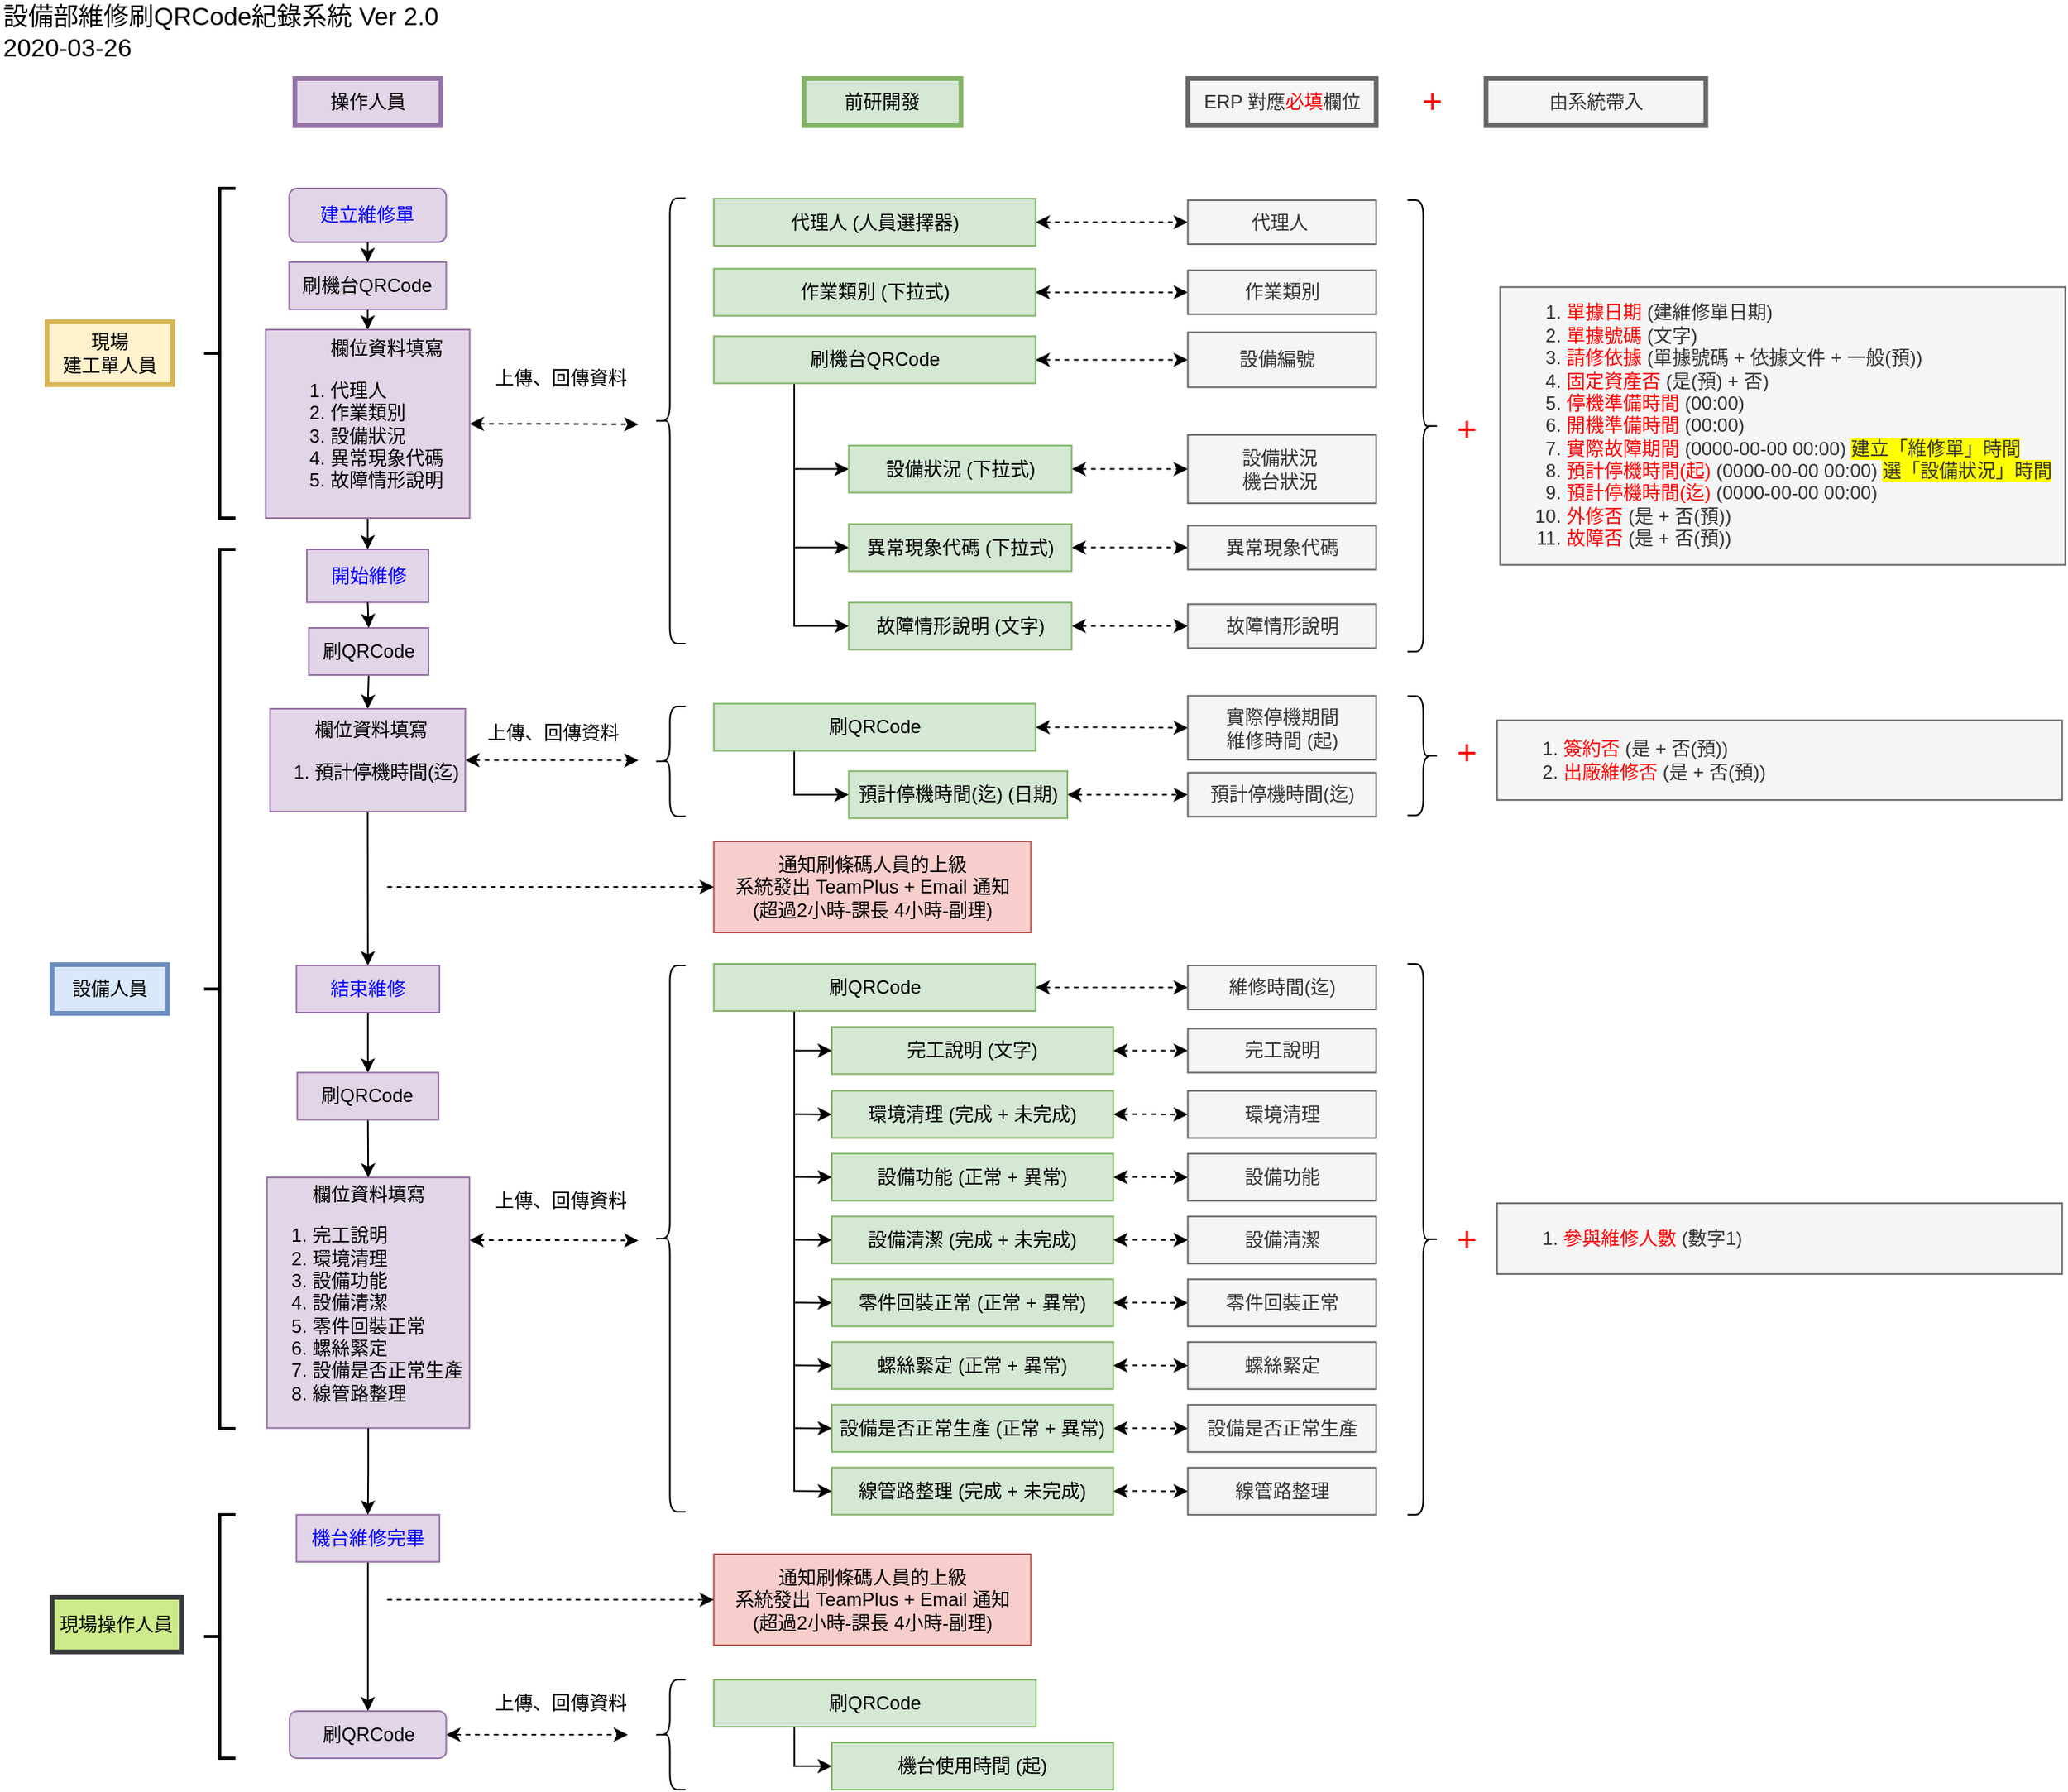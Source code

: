 <mxfile version="12.9.3" type="github">
  <diagram id="S9fF6DKeapb-z3vefFNl" name="Page-1">
    <mxGraphModel dx="1178" dy="588" grid="1" gridSize="10" guides="1" tooltips="1" connect="1" arrows="1" fold="1" page="1" pageScale="1" pageWidth="1169" pageHeight="827" math="0" shadow="0">
      <root>
        <mxCell id="0" />
        <mxCell id="1" parent="0" />
        <mxCell id="oIlpluFnvuG2AOdzgRo8-5" value="前研開發" style="text;html=1;strokeColor=#82b366;fillColor=#d5e8d4;align=center;verticalAlign=middle;whiteSpace=wrap;rounded=0;strokeWidth=3;" parent="1" vertex="1">
          <mxGeometry x="542.24" y="80.0" width="100" height="30" as="geometry" />
        </mxCell>
        <mxCell id="oIlpluFnvuG2AOdzgRo8-21" value="&lt;span lang=&quot;EN-US&quot; style=&quot;font-size: 16px&quot;&gt;設備部維修刷QRC&lt;span class=&quot;926482506-07022020&quot; style=&quot;font-size: 16px&quot;&gt;ode紀錄系統&amp;nbsp;&lt;/span&gt;&lt;/span&gt;Ver 2.0&lt;br style=&quot;font-size: 16px&quot;&gt;2020-03-26" style="text;html=1;align=left;verticalAlign=middle;resizable=0;points=[];autosize=1;fontSize=16;" parent="1" vertex="1">
          <mxGeometry x="30" y="30" width="290" height="40" as="geometry" />
        </mxCell>
        <mxCell id="oIlpluFnvuG2AOdzgRo8-23" value="&lt;span style=&quot;text-align: left ; white-space: nowrap&quot;&gt;通知刷條碼人員的上級&lt;/span&gt;&lt;span style=&quot;text-align: left ; white-space: nowrap&quot;&gt;&lt;br&gt;&lt;/span&gt;&lt;span style=&quot;text-align: left ; white-space: nowrap&quot;&gt;系統發出 TeamPlus + Email 通知&lt;/span&gt;&lt;span style=&quot;text-align: left ; white-space: nowrap&quot;&gt;&lt;br&gt;&lt;/span&gt;&lt;span style=&quot;text-align: left ; white-space: nowrap&quot;&gt;(超過2小時-課長 4小時-副理)&lt;/span&gt;&lt;span style=&quot;text-align: left ; white-space: nowrap&quot;&gt;&lt;br&gt;&lt;/span&gt;" style="rounded=0;whiteSpace=wrap;html=1;fillColor=#f8cecc;strokeColor=#b85450;" parent="1" vertex="1">
          <mxGeometry x="484.75" y="566" width="202" height="58" as="geometry" />
        </mxCell>
        <mxCell id="oIlpluFnvuG2AOdzgRo8-47" value="操作人員" style="rounded=0;whiteSpace=wrap;html=1;align=center;labelBorderColor=none;fillColor=#e1d5e7;strokeColor=#9673a6;strokeWidth=3;" parent="1" vertex="1">
          <mxGeometry x="217.88" y="80.0" width="93" height="30" as="geometry" />
        </mxCell>
        <mxCell id="oIlpluFnvuG2AOdzgRo8-122" value="上傳、回傳資料" style="text;html=1;align=center;verticalAlign=middle;resizable=0;points=[];autosize=1;fontColor=#000000;" parent="1" vertex="1">
          <mxGeometry x="336.75" y="261" width="100" height="20" as="geometry" />
        </mxCell>
        <mxCell id="aB7RVZYVdwej4RVqtIuG-75" value="現場&lt;br&gt;建工單人員" style="text;html=1;strokeColor=#d6b656;fillColor=#fff2cc;align=center;verticalAlign=middle;whiteSpace=wrap;rounded=0;strokeWidth=3;" parent="1" vertex="1">
          <mxGeometry x="60" y="235" width="80" height="40" as="geometry" />
        </mxCell>
        <mxCell id="aB7RVZYVdwej4RVqtIuG-76" value="設備人員" style="text;html=1;strokeColor=#6c8ebf;fillColor=#dae8fc;align=center;verticalAlign=middle;whiteSpace=wrap;rounded=0;strokeWidth=3;" parent="1" vertex="1">
          <mxGeometry x="63.25" y="644.5" width="73.5" height="31" as="geometry" />
        </mxCell>
        <mxCell id="GGq2lKGUmqqDdp-gL5Bd-34" style="edgeStyle=orthogonalEdgeStyle;rounded=0;orthogonalLoop=1;jettySize=auto;html=1;exitX=0.5;exitY=1;exitDx=0;exitDy=0;entryX=0.5;entryY=0;entryDx=0;entryDy=0;" parent="1" source="5d5Zbtvi4pnqHdWaK305-153" target="GGq2lKGUmqqDdp-gL5Bd-32" edge="1">
          <mxGeometry relative="1" as="geometry" />
        </mxCell>
        <mxCell id="aB7RVZYVdwej4RVqtIuG-80" value="&lt;font color=&quot;#0000ff&quot;&gt;建立維修單&lt;/font&gt;" style="rounded=1;whiteSpace=wrap;html=1;strokeColor=#9673a6;strokeWidth=1;align=center;fillColor=#e1d5e7;" parent="1" vertex="1">
          <mxGeometry x="214.25" y="150" width="100" height="34.26" as="geometry" />
        </mxCell>
        <mxCell id="aB7RVZYVdwej4RVqtIuG-115" style="edgeStyle=orthogonalEdgeStyle;rounded=0;orthogonalLoop=1;jettySize=auto;html=1;exitX=0.5;exitY=1;exitDx=0;exitDy=0;entryX=0.5;entryY=0;entryDx=0;entryDy=0;startArrow=none;startFill=0;endArrow=classic;endFill=1;fontSize=21;" parent="1" source="5d5Zbtvi4pnqHdWaK305-142" target="GGq2lKGUmqqDdp-gL5Bd-24" edge="1">
          <mxGeometry relative="1" as="geometry">
            <mxPoint x="264.255" y="518.25" as="targetPoint" />
          </mxGeometry>
        </mxCell>
        <mxCell id="aB7RVZYVdwej4RVqtIuG-81" value="&lt;font color=&quot;#0000ff&quot;&gt;開始維修&lt;/font&gt;" style="rounded=0;whiteSpace=wrap;html=1;strokeColor=#9673a6;strokeWidth=1;align=center;fillColor=#e1d5e7;" parent="1" vertex="1">
          <mxGeometry x="225.51" y="380" width="77.5" height="33.69" as="geometry" />
        </mxCell>
        <mxCell id="aB7RVZYVdwej4RVqtIuG-106" value="上傳、回傳資料" style="text;html=1;align=center;verticalAlign=middle;resizable=0;points=[];autosize=1;fontColor=#000000;" parent="1" vertex="1">
          <mxGeometry x="336.75" y="784.87" width="100" height="20" as="geometry" />
        </mxCell>
        <mxCell id="aB7RVZYVdwej4RVqtIuG-118" style="edgeStyle=orthogonalEdgeStyle;rounded=0;orthogonalLoop=1;jettySize=auto;html=1;exitX=0.5;exitY=1;exitDx=0;exitDy=0;entryX=0.5;entryY=0;entryDx=0;entryDy=0;startArrow=none;startFill=0;endArrow=classic;endFill=1;fontSize=21;" parent="1" source="K_DJ900SqB8yfO9bTB5e-5" target="aB7RVZYVdwej4RVqtIuG-130" edge="1">
          <mxGeometry relative="1" as="geometry">
            <mxPoint x="264.255" y="724.19" as="targetPoint" />
          </mxGeometry>
        </mxCell>
        <mxCell id="5d5Zbtvi4pnqHdWaK305-137" style="edgeStyle=orthogonalEdgeStyle;rounded=0;orthogonalLoop=1;jettySize=auto;html=1;exitX=0.5;exitY=1;exitDx=0;exitDy=0;entryX=0.5;entryY=0;entryDx=0;entryDy=0;startArrow=none;startFill=0;endArrow=classic;endFill=1;fontSize=12;fontColor=#FF0000;" parent="1" source="aB7RVZYVdwej4RVqtIuG-110" target="5d5Zbtvi4pnqHdWaK305-132" edge="1">
          <mxGeometry relative="1" as="geometry" />
        </mxCell>
        <mxCell id="aB7RVZYVdwej4RVqtIuG-110" value="&lt;span style=&quot;color: rgb(0 , 0 , 255)&quot;&gt;結束維修&lt;/span&gt;" style="rounded=0;whiteSpace=wrap;html=1;strokeColor=#9673a6;strokeWidth=1;align=center;fillColor=#e1d5e7;" parent="1" vertex="1">
          <mxGeometry x="218.82" y="645" width="91.12" height="30" as="geometry" />
        </mxCell>
        <mxCell id="aB7RVZYVdwej4RVqtIuG-111" value="現場操作人員" style="text;html=1;strokeColor=#36393d;fillColor=#cdeb8b;align=center;verticalAlign=middle;whiteSpace=wrap;rounded=0;strokeWidth=3;" parent="1" vertex="1">
          <mxGeometry x="63.25" y="1047.49" width="82.25" height="34.76" as="geometry" />
        </mxCell>
        <mxCell id="K_DJ900SqB8yfO9bTB5e-8" style="edgeStyle=orthogonalEdgeStyle;rounded=0;orthogonalLoop=1;jettySize=auto;html=1;exitX=1;exitY=0.5;exitDx=0;exitDy=0;dashed=1;startArrow=classic;startFill=1;" edge="1" parent="1" source="aB7RVZYVdwej4RVqtIuG-130">
          <mxGeometry relative="1" as="geometry">
            <mxPoint x="430" y="1135" as="targetPoint" />
          </mxGeometry>
        </mxCell>
        <mxCell id="aB7RVZYVdwej4RVqtIuG-130" value="刷QRCode" style="rounded=1;whiteSpace=wrap;html=1;align=center;labelBorderColor=none;fillColor=#e1d5e7;strokeColor=#9673a6;" parent="1" vertex="1">
          <mxGeometry x="214.51" y="1120" width="99.75" height="30" as="geometry" />
        </mxCell>
        <mxCell id="5d5Zbtvi4pnqHdWaK305-159" style="edgeStyle=orthogonalEdgeStyle;rounded=0;orthogonalLoop=1;jettySize=auto;html=1;exitX=1;exitY=0.5;exitDx=0;exitDy=0;entryX=0;entryY=0.5;entryDx=0;entryDy=0;dashed=1;startArrow=classic;startFill=1;endArrow=classic;endFill=1;fontSize=12;fontColor=#FF0000;" parent="1" source="aB7RVZYVdwej4RVqtIuG-144" target="5d5Zbtvi4pnqHdWaK305-74" edge="1">
          <mxGeometry relative="1" as="geometry" />
        </mxCell>
        <mxCell id="aB7RVZYVdwej4RVqtIuG-144" value="&lt;div&gt;&lt;span&gt;代理人 (人員選擇器)&lt;/span&gt;&lt;/div&gt;" style="text;html=1;strokeColor=#82b366;fillColor=#d5e8d4;align=center;verticalAlign=middle;whiteSpace=wrap;rounded=0;strokeWidth=1;labelPosition=center;verticalLabelPosition=middle;spacingLeft=0;" parent="1" vertex="1">
          <mxGeometry x="484.75" y="156.56" width="205" height="30" as="geometry" />
        </mxCell>
        <mxCell id="5d5Zbtvi4pnqHdWaK305-160" style="edgeStyle=orthogonalEdgeStyle;rounded=0;orthogonalLoop=1;jettySize=auto;html=1;exitX=1;exitY=0.5;exitDx=0;exitDy=0;entryX=0;entryY=0.5;entryDx=0;entryDy=0;dashed=1;startArrow=classic;startFill=1;endArrow=classic;endFill=1;fontSize=12;fontColor=#FF0000;" parent="1" source="aB7RVZYVdwej4RVqtIuG-145" target="5d5Zbtvi4pnqHdWaK305-75" edge="1">
          <mxGeometry relative="1" as="geometry" />
        </mxCell>
        <mxCell id="aB7RVZYVdwej4RVqtIuG-145" value="&lt;span style=&quot;text-align: left&quot;&gt;作業類別 (下拉式)&lt;/span&gt;" style="text;html=1;strokeColor=#82b366;fillColor=#d5e8d4;align=center;verticalAlign=middle;whiteSpace=wrap;rounded=0;strokeWidth=1;labelPosition=center;verticalLabelPosition=middle;spacingLeft=0;" parent="1" vertex="1">
          <mxGeometry x="484.75" y="201.19" width="205" height="30" as="geometry" />
        </mxCell>
        <mxCell id="GGq2lKGUmqqDdp-gL5Bd-16" style="edgeStyle=orthogonalEdgeStyle;rounded=0;orthogonalLoop=1;jettySize=auto;html=1;exitX=0.25;exitY=1;exitDx=0;exitDy=0;entryX=0;entryY=0.5;entryDx=0;entryDy=0;" parent="1" source="aB7RVZYVdwej4RVqtIuG-149" target="aB7RVZYVdwej4RVqtIuG-150" edge="1">
          <mxGeometry relative="1" as="geometry" />
        </mxCell>
        <mxCell id="GGq2lKGUmqqDdp-gL5Bd-17" style="edgeStyle=orthogonalEdgeStyle;rounded=0;orthogonalLoop=1;jettySize=auto;html=1;exitX=0.25;exitY=1;exitDx=0;exitDy=0;entryX=0;entryY=0.5;entryDx=0;entryDy=0;" parent="1" source="aB7RVZYVdwej4RVqtIuG-149" target="GGq2lKGUmqqDdp-gL5Bd-1" edge="1">
          <mxGeometry relative="1" as="geometry" />
        </mxCell>
        <mxCell id="GGq2lKGUmqqDdp-gL5Bd-18" style="edgeStyle=orthogonalEdgeStyle;rounded=0;orthogonalLoop=1;jettySize=auto;html=1;exitX=0.25;exitY=1;exitDx=0;exitDy=0;entryX=0;entryY=0.5;entryDx=0;entryDy=0;" parent="1" source="aB7RVZYVdwej4RVqtIuG-149" target="GGq2lKGUmqqDdp-gL5Bd-10" edge="1">
          <mxGeometry relative="1" as="geometry" />
        </mxCell>
        <mxCell id="5d5Zbtvi4pnqHdWaK305-161" style="edgeStyle=orthogonalEdgeStyle;rounded=0;orthogonalLoop=1;jettySize=auto;html=1;exitX=1;exitY=0.5;exitDx=0;exitDy=0;entryX=0;entryY=0.5;entryDx=0;entryDy=0;dashed=1;startArrow=classic;startFill=1;endArrow=classic;endFill=1;fontSize=12;fontColor=#FF0000;" parent="1" source="aB7RVZYVdwej4RVqtIuG-149" target="5d5Zbtvi4pnqHdWaK305-76" edge="1">
          <mxGeometry relative="1" as="geometry" />
        </mxCell>
        <mxCell id="aB7RVZYVdwej4RVqtIuG-149" value="&lt;span style=&quot;text-align: left ; white-space: nowrap&quot;&gt;刷機台QRCode&lt;/span&gt;" style="text;html=1;strokeColor=#82b366;fillColor=#d5e8d4;align=center;verticalAlign=middle;whiteSpace=wrap;rounded=0;strokeWidth=1;labelPosition=center;verticalLabelPosition=middle;spacingLeft=0;" parent="1" vertex="1">
          <mxGeometry x="484.75" y="244.19" width="205" height="30" as="geometry" />
        </mxCell>
        <mxCell id="5d5Zbtvi4pnqHdWaK305-97" style="edgeStyle=orthogonalEdgeStyle;rounded=0;orthogonalLoop=1;jettySize=auto;html=1;exitX=1;exitY=0.5;exitDx=0;exitDy=0;entryX=0;entryY=0.5;entryDx=0;entryDy=0;dashed=1;startArrow=classic;startFill=1;endArrow=classic;endFill=1;fontSize=12;fontColor=#FF0000;" parent="1" source="aB7RVZYVdwej4RVqtIuG-150" target="5d5Zbtvi4pnqHdWaK305-78" edge="1">
          <mxGeometry relative="1" as="geometry" />
        </mxCell>
        <mxCell id="aB7RVZYVdwej4RVqtIuG-150" value="&lt;div style=&quot;text-align: left&quot;&gt;&lt;span&gt;設備狀況 (下拉式)&lt;/span&gt;&lt;/div&gt;" style="text;html=1;strokeColor=#82b366;fillColor=#d5e8d4;align=center;verticalAlign=middle;whiteSpace=wrap;rounded=0;strokeWidth=1;labelPosition=center;verticalLabelPosition=middle;spacingLeft=0;" parent="1" vertex="1">
          <mxGeometry x="570.75" y="313.81" width="142" height="30" as="geometry" />
        </mxCell>
        <mxCell id="aB7RVZYVdwej4RVqtIuG-151" value="&lt;ol&gt;&lt;li&gt;&lt;font color=&quot;#ff0000&quot; style=&quot;white-space: nowrap&quot;&gt;單據日期&lt;/font&gt;&lt;span style=&quot;white-space: nowrap&quot;&gt;&amp;nbsp;(建維修單日期)&lt;/span&gt;&lt;br&gt;&lt;/li&gt;&lt;li&gt;&lt;font style=&quot;line-height: 120%&quot;&gt;&lt;font color=&quot;#ff0000&quot; style=&quot;white-space: nowrap&quot;&gt;單據號碼 &lt;/font&gt;&lt;font style=&quot;white-space: nowrap&quot;&gt;(文字)&lt;/font&gt;&lt;/font&gt;&lt;/li&gt;&lt;li&gt;&lt;font style=&quot;line-height: 120%&quot;&gt;&lt;span style=&quot;text-align: center&quot;&gt;&lt;font color=&quot;#ff0000&quot;&gt;請修依據&lt;/font&gt; (單據號碼 + 依據文件 + 一般(&lt;/span&gt;&lt;span style=&quot;text-align: center&quot;&gt;預&lt;/span&gt;&lt;span style=&quot;text-align: center&quot;&gt;))&lt;/span&gt;&lt;span style=&quot;white-space: nowrap&quot;&gt;&amp;nbsp;&lt;/span&gt;&lt;/font&gt;&lt;/li&gt;&lt;li&gt;&lt;font style=&quot;line-height: 120%&quot;&gt;&lt;font color=&quot;#ff0000&quot; style=&quot;white-space: nowrap&quot;&gt;固定資產否&lt;/font&gt;&lt;span style=&quot;white-space: nowrap&quot;&gt;&amp;nbsp;(是(預) + 否)&lt;/span&gt;&lt;/font&gt;&lt;/li&gt;&lt;li&gt;&lt;font style=&quot;line-height: 120%&quot;&gt;&lt;font color=&quot;#ff0000&quot; style=&quot;white-space: nowrap&quot;&gt;停機準備時間&lt;/font&gt;&lt;span style=&quot;white-space: nowrap&quot;&gt;&amp;nbsp;(00:00)&lt;/span&gt;&lt;/font&gt;&lt;/li&gt;&lt;li&gt;&lt;font style=&quot;line-height: 120%&quot;&gt;&lt;font color=&quot;#ff0000&quot; style=&quot;white-space: nowrap&quot;&gt;開機準備時間&lt;/font&gt;&lt;span style=&quot;white-space: nowrap&quot;&gt;&amp;nbsp;(00:00)&lt;/span&gt;&lt;/font&gt;&lt;/li&gt;&lt;li&gt;&lt;font style=&quot;line-height: 120%&quot;&gt;&lt;font color=&quot;#ff0000&quot; style=&quot;white-space: nowrap&quot;&gt;實際故障期間&lt;/font&gt;&lt;span style=&quot;white-space: nowrap&quot;&gt;&amp;nbsp;(0000-00-00 00:00)&amp;nbsp;&lt;/span&gt;&lt;span style=&quot;white-space: nowrap ; background-color: rgb(255 , 255 , 0)&quot;&gt;建立「維修單」時間&lt;/span&gt;&lt;/font&gt;&lt;/li&gt;&lt;li&gt;&lt;font style=&quot;line-height: 120%&quot;&gt;&lt;font color=&quot;#ff0000&quot; style=&quot;white-space: nowrap&quot;&gt;預計停機時間(起)&lt;/font&gt;&lt;span style=&quot;white-space: nowrap&quot;&gt;&amp;nbsp;&lt;/span&gt;&lt;span style=&quot;white-space: nowrap&quot;&gt;(0000-00-00 00:00) &lt;span style=&quot;background-color: rgb(255 , 255 , 0)&quot;&gt;選「設備狀況」時間&lt;/span&gt;&lt;/span&gt;&lt;/font&gt;&lt;/li&gt;&lt;li&gt;&lt;font style=&quot;line-height: 120%&quot;&gt;&lt;font color=&quot;#ff0000&quot; style=&quot;white-space: nowrap&quot;&gt;預計停機時間(迄)&lt;/font&gt;&lt;font color=&quot;#007fff&quot; style=&quot;white-space: nowrap&quot;&gt;&amp;nbsp;&lt;/font&gt;&lt;font style=&quot;white-space: nowrap&quot;&gt;(0000-00-00 00:00)&lt;/font&gt;&lt;/font&gt;&lt;/li&gt;&lt;li&gt;&lt;font style=&quot;line-height: 120%&quot;&gt;&lt;font color=&quot;#ff0000&quot; style=&quot;white-space: nowrap&quot;&gt;外修否&lt;/font&gt;&lt;span style=&quot;white-space: nowrap&quot;&gt;&amp;nbsp;(是 + 否(預))&lt;/span&gt;&lt;/font&gt;&lt;/li&gt;&lt;li&gt;&lt;font style=&quot;line-height: 120%&quot;&gt;&lt;font color=&quot;#ff0000&quot; style=&quot;white-space: nowrap&quot;&gt;故障否&lt;/font&gt;&lt;span style=&quot;white-space: nowrap&quot;&gt;&amp;nbsp;(是 + 否(預))&amp;nbsp;&amp;nbsp;&lt;/span&gt;&lt;/font&gt;&lt;/li&gt;&lt;/ol&gt;" style="rounded=0;whiteSpace=wrap;html=1;strokeColor=#666666;strokeWidth=1;fontSize=12;align=left;fillColor=#f5f5f5;fontColor=#333333;" parent="1" vertex="1">
          <mxGeometry x="985.75" y="212.85" width="360" height="176.97" as="geometry" />
        </mxCell>
        <mxCell id="5d5Zbtvi4pnqHdWaK305-98" style="edgeStyle=orthogonalEdgeStyle;rounded=0;orthogonalLoop=1;jettySize=auto;html=1;exitX=1;exitY=0.5;exitDx=0;exitDy=0;entryX=0;entryY=0.5;entryDx=0;entryDy=0;dashed=1;startArrow=classic;startFill=1;endArrow=classic;endFill=1;fontSize=12;fontColor=#FF0000;" parent="1" source="GGq2lKGUmqqDdp-gL5Bd-1" target="5d5Zbtvi4pnqHdWaK305-81" edge="1">
          <mxGeometry relative="1" as="geometry" />
        </mxCell>
        <mxCell id="GGq2lKGUmqqDdp-gL5Bd-1" value="&lt;div style=&quot;text-align: left&quot;&gt;&lt;/div&gt;&lt;span style=&quot;text-align: left&quot;&gt;異常現象代碼 (下拉式)&lt;/span&gt;" style="text;html=1;strokeColor=#82b366;fillColor=#d5e8d4;align=center;verticalAlign=middle;whiteSpace=wrap;rounded=0;strokeWidth=1;labelPosition=center;verticalLabelPosition=middle;spacingLeft=0;" parent="1" vertex="1">
          <mxGeometry x="570.75" y="363.81" width="142" height="30" as="geometry" />
        </mxCell>
        <mxCell id="5d5Zbtvi4pnqHdWaK305-99" style="edgeStyle=orthogonalEdgeStyle;rounded=0;orthogonalLoop=1;jettySize=auto;html=1;exitX=1;exitY=0.5;exitDx=0;exitDy=0;entryX=0;entryY=0.5;entryDx=0;entryDy=0;dashed=1;startArrow=classic;startFill=1;endArrow=classic;endFill=1;fontSize=12;fontColor=#FF0000;" parent="1" source="GGq2lKGUmqqDdp-gL5Bd-10" target="5d5Zbtvi4pnqHdWaK305-79" edge="1">
          <mxGeometry relative="1" as="geometry" />
        </mxCell>
        <mxCell id="GGq2lKGUmqqDdp-gL5Bd-10" value="&lt;div style=&quot;text-align: left&quot;&gt;故障情形說明 (文字)&lt;br&gt;&lt;/div&gt;" style="text;html=1;strokeColor=#82b366;fillColor=#d5e8d4;align=center;verticalAlign=middle;whiteSpace=wrap;rounded=0;strokeWidth=1;labelPosition=center;verticalLabelPosition=middle;spacingLeft=0;" parent="1" vertex="1">
          <mxGeometry x="570.75" y="413.81" width="142" height="30" as="geometry" />
        </mxCell>
        <mxCell id="5d5Zbtvi4pnqHdWaK305-147" style="edgeStyle=orthogonalEdgeStyle;rounded=0;orthogonalLoop=1;jettySize=auto;html=1;exitX=0.5;exitY=1;exitDx=0;exitDy=0;entryX=0.5;entryY=0;entryDx=0;entryDy=0;startArrow=none;startFill=0;endArrow=classic;endFill=1;fontSize=12;fontColor=#FF0000;" parent="1" source="GGq2lKGUmqqDdp-gL5Bd-24" target="aB7RVZYVdwej4RVqtIuG-110" edge="1">
          <mxGeometry relative="1" as="geometry" />
        </mxCell>
        <mxCell id="5d5Zbtvi4pnqHdWaK305-151" style="edgeStyle=orthogonalEdgeStyle;rounded=0;orthogonalLoop=1;jettySize=auto;html=1;exitX=1;exitY=0.5;exitDx=0;exitDy=0;dashed=1;startArrow=classic;startFill=1;endArrow=classic;endFill=1;fontSize=12;fontColor=#FF0000;" parent="1" source="GGq2lKGUmqqDdp-gL5Bd-24" edge="1">
          <mxGeometry relative="1" as="geometry">
            <mxPoint x="436.75" y="514.345" as="targetPoint" />
          </mxGeometry>
        </mxCell>
        <mxCell id="GGq2lKGUmqqDdp-gL5Bd-24" value="&lt;blockquote style=&quot;margin: 0 0 0 40px ; border: none ; padding: 0px&quot;&gt;&lt;div style=&quot;text-align: left&quot;&gt;&lt;span style=&quot;white-space: nowrap&quot;&gt;欄位資料填寫&lt;/span&gt;&lt;/div&gt;&lt;/blockquote&gt;&lt;div style=&quot;text-align: left&quot;&gt;&lt;ol&gt;&lt;li&gt;&lt;span style=&quot;white-space: nowrap&quot;&gt;預計停機時間(迄)&lt;/span&gt;&lt;/li&gt;&lt;/ol&gt;&lt;/div&gt;" style="rounded=0;whiteSpace=wrap;html=1;align=center;labelBorderColor=none;fillColor=#e1d5e7;strokeColor=#9673a6;spacingLeft=-15;" parent="1" vertex="1">
          <mxGeometry x="202.1" y="481.5" width="124.31" height="65.48" as="geometry" />
        </mxCell>
        <mxCell id="GGq2lKGUmqqDdp-gL5Bd-35" style="edgeStyle=orthogonalEdgeStyle;rounded=0;orthogonalLoop=1;jettySize=auto;html=1;exitX=0.5;exitY=1;exitDx=0;exitDy=0;entryX=0.5;entryY=0;entryDx=0;entryDy=0;" parent="1" source="GGq2lKGUmqqDdp-gL5Bd-32" target="aB7RVZYVdwej4RVqtIuG-81" edge="1">
          <mxGeometry relative="1" as="geometry" />
        </mxCell>
        <mxCell id="5d5Zbtvi4pnqHdWaK305-158" style="edgeStyle=orthogonalEdgeStyle;rounded=0;orthogonalLoop=1;jettySize=auto;html=1;exitX=1;exitY=0.5;exitDx=0;exitDy=0;dashed=1;startArrow=classic;startFill=1;endArrow=classic;endFill=1;fontSize=12;fontColor=#FF0000;" parent="1" source="GGq2lKGUmqqDdp-gL5Bd-32" edge="1">
          <mxGeometry relative="1" as="geometry">
            <mxPoint x="436.75" y="300.333" as="targetPoint" />
          </mxGeometry>
        </mxCell>
        <mxCell id="GGq2lKGUmqqDdp-gL5Bd-32" value="&lt;blockquote style=&quot;margin: 0 0 0 40px ; border: none ; padding: 0px&quot;&gt;&lt;div style=&quot;text-align: left&quot;&gt;&lt;span style=&quot;white-space: nowrap&quot;&gt;欄位資料填寫&lt;/span&gt;&lt;/div&gt;&lt;/blockquote&gt;&lt;div style=&quot;text-align: left&quot;&gt;&lt;ol&gt;&lt;li&gt;&lt;span style=&quot;white-space: nowrap&quot;&gt;代理人&lt;/span&gt;&lt;/li&gt;&lt;li&gt;&lt;span style=&quot;white-space: nowrap&quot;&gt;作業類別&lt;/span&gt;&lt;/li&gt;&lt;li&gt;&lt;span style=&quot;white-space: nowrap&quot;&gt;設備狀況&lt;/span&gt;&lt;/li&gt;&lt;li&gt;&lt;span style=&quot;white-space: nowrap&quot;&gt;異常現象代碼&lt;/span&gt;&lt;/li&gt;&lt;li&gt;&lt;span style=&quot;white-space: nowrap&quot;&gt;故障情形說明&lt;/span&gt;&lt;/li&gt;&lt;/ol&gt;&lt;/div&gt;" style="rounded=0;whiteSpace=wrap;html=1;align=center;labelBorderColor=none;fillColor=#e1d5e7;strokeColor=#9673a6;spacingLeft=-15;" parent="1" vertex="1">
          <mxGeometry x="199.26" y="240" width="130" height="120" as="geometry" />
        </mxCell>
        <mxCell id="5d5Zbtvi4pnqHdWaK305-100" style="edgeStyle=orthogonalEdgeStyle;rounded=0;orthogonalLoop=1;jettySize=auto;html=1;exitX=1;exitY=0.5;exitDx=0;exitDy=0;entryX=0;entryY=0.5;entryDx=0;entryDy=0;dashed=1;startArrow=classic;startFill=1;endArrow=classic;endFill=1;fontSize=12;fontColor=#FF0000;" parent="1" source="5d5Zbtvi4pnqHdWaK305-1" target="5d5Zbtvi4pnqHdWaK305-82" edge="1">
          <mxGeometry relative="1" as="geometry" />
        </mxCell>
        <mxCell id="5d5Zbtvi4pnqHdWaK305-181" style="edgeStyle=orthogonalEdgeStyle;rounded=0;orthogonalLoop=1;jettySize=auto;html=1;exitX=0.25;exitY=1;exitDx=0;exitDy=0;entryX=0;entryY=0.5;entryDx=0;entryDy=0;startArrow=none;startFill=0;endArrow=classic;endFill=1;fontSize=12;fontColor=#FF0000;" parent="1" source="5d5Zbtvi4pnqHdWaK305-1" target="5d5Zbtvi4pnqHdWaK305-7" edge="1">
          <mxGeometry relative="1" as="geometry" />
        </mxCell>
        <mxCell id="5d5Zbtvi4pnqHdWaK305-1" value="刷QRCode" style="text;html=1;strokeColor=#82b366;fillColor=#d5e8d4;align=center;verticalAlign=middle;whiteSpace=wrap;rounded=0;strokeWidth=1;labelPosition=center;verticalLabelPosition=middle;spacingLeft=0;" parent="1" vertex="1">
          <mxGeometry x="484.75" y="478.26" width="205" height="30" as="geometry" />
        </mxCell>
        <mxCell id="5d5Zbtvi4pnqHdWaK305-101" style="edgeStyle=orthogonalEdgeStyle;rounded=0;orthogonalLoop=1;jettySize=auto;html=1;exitX=1;exitY=0.5;exitDx=0;exitDy=0;entryX=0;entryY=0.5;entryDx=0;entryDy=0;dashed=1;startArrow=classic;startFill=1;endArrow=classic;endFill=1;fontSize=12;fontColor=#FF0000;" parent="1" source="5d5Zbtvi4pnqHdWaK305-7" target="5d5Zbtvi4pnqHdWaK305-83" edge="1">
          <mxGeometry relative="1" as="geometry" />
        </mxCell>
        <mxCell id="5d5Zbtvi4pnqHdWaK305-7" value="預計停機時間(迄) (日期)" style="text;html=1;strokeColor=#82b366;fillColor=#d5e8d4;align=center;verticalAlign=middle;whiteSpace=wrap;rounded=0;strokeWidth=1;labelPosition=center;verticalLabelPosition=middle;spacingLeft=0;" parent="1" vertex="1">
          <mxGeometry x="570.75" y="521.22" width="139.25" height="30" as="geometry" />
        </mxCell>
        <mxCell id="5d5Zbtvi4pnqHdWaK305-136" style="edgeStyle=orthogonalEdgeStyle;rounded=0;orthogonalLoop=1;jettySize=auto;html=1;exitX=1;exitY=0.25;exitDx=0;exitDy=0;dashed=1;startArrow=classic;startFill=1;endArrow=classic;endFill=1;fontSize=12;fontColor=#FF0000;" parent="1" source="5d5Zbtvi4pnqHdWaK305-9" edge="1">
          <mxGeometry relative="1" as="geometry">
            <mxPoint x="436.75" y="820.207" as="targetPoint" />
          </mxGeometry>
        </mxCell>
        <mxCell id="5d5Zbtvi4pnqHdWaK305-9" value="&lt;blockquote style=&quot;margin: 0 0 0 40px ; border: none ; padding: 0px&quot;&gt;&lt;div style=&quot;text-align: left&quot;&gt;&lt;span style=&quot;white-space: nowrap&quot;&gt;欄位資料填寫&lt;/span&gt;&lt;/div&gt;&lt;/blockquote&gt;&lt;div style=&quot;text-align: left&quot;&gt;&lt;ol&gt;&lt;li&gt;&lt;span style=&quot;text-align: center&quot;&gt;完工說明&lt;/span&gt;&lt;/li&gt;&lt;li&gt;&lt;span style=&quot;text-align: center&quot;&gt;環境清理&lt;br&gt;&lt;/span&gt;&lt;/li&gt;&lt;li&gt;&lt;span style=&quot;text-align: center&quot;&gt;設備功能&lt;br&gt;&lt;/span&gt;&lt;/li&gt;&lt;li&gt;&lt;span style=&quot;text-align: center&quot;&gt;設備清潔&lt;br&gt;&lt;/span&gt;&lt;/li&gt;&lt;li&gt;&lt;span style=&quot;text-align: center&quot;&gt;零件回裝正常&lt;br&gt;&lt;/span&gt;&lt;/li&gt;&lt;li&gt;&lt;span style=&quot;text-align: center&quot;&gt;螺絲緊定&lt;br&gt;&lt;/span&gt;&lt;/li&gt;&lt;li&gt;&lt;span style=&quot;text-align: center&quot;&gt;設備是否正常生產&lt;br&gt;&lt;/span&gt;&lt;/li&gt;&lt;li&gt;&lt;span style=&quot;text-align: center&quot;&gt;線管路整理&lt;br&gt;&lt;/span&gt;&lt;/li&gt;&lt;/ol&gt;&lt;/div&gt;" style="rounded=0;whiteSpace=wrap;html=1;align=center;labelBorderColor=none;fillColor=#e1d5e7;strokeColor=#9673a6;spacingLeft=-15;" parent="1" vertex="1">
          <mxGeometry x="200.1" y="780.04" width="129" height="159.65" as="geometry" />
        </mxCell>
        <mxCell id="5d5Zbtvi4pnqHdWaK305-102" style="edgeStyle=orthogonalEdgeStyle;rounded=0;orthogonalLoop=1;jettySize=auto;html=1;exitX=1;exitY=0.5;exitDx=0;exitDy=0;entryX=0;entryY=0.5;entryDx=0;entryDy=0;dashed=1;startArrow=classic;startFill=1;endArrow=classic;endFill=1;fontSize=12;fontColor=#FF0000;" parent="1" source="5d5Zbtvi4pnqHdWaK305-12" target="5d5Zbtvi4pnqHdWaK305-84" edge="1">
          <mxGeometry relative="1" as="geometry" />
        </mxCell>
        <mxCell id="5d5Zbtvi4pnqHdWaK305-182" style="edgeStyle=orthogonalEdgeStyle;rounded=0;orthogonalLoop=1;jettySize=auto;html=1;exitX=0.25;exitY=1;exitDx=0;exitDy=0;entryX=0;entryY=0.5;entryDx=0;entryDy=0;startArrow=none;startFill=0;endArrow=classic;endFill=1;fontSize=12;fontColor=#FF0000;" parent="1" source="5d5Zbtvi4pnqHdWaK305-12" target="5d5Zbtvi4pnqHdWaK305-13" edge="1">
          <mxGeometry relative="1" as="geometry">
            <Array as="points">
              <mxPoint x="536" y="699" />
            </Array>
          </mxGeometry>
        </mxCell>
        <mxCell id="5d5Zbtvi4pnqHdWaK305-183" style="edgeStyle=orthogonalEdgeStyle;rounded=0;orthogonalLoop=1;jettySize=auto;html=1;exitX=0.25;exitY=1;exitDx=0;exitDy=0;entryX=0;entryY=0.5;entryDx=0;entryDy=0;startArrow=none;startFill=0;endArrow=classic;endFill=1;fontSize=12;fontColor=#FF0000;" parent="1" source="5d5Zbtvi4pnqHdWaK305-12" target="5d5Zbtvi4pnqHdWaK305-27" edge="1">
          <mxGeometry relative="1" as="geometry" />
        </mxCell>
        <mxCell id="5d5Zbtvi4pnqHdWaK305-184" style="edgeStyle=orthogonalEdgeStyle;rounded=0;orthogonalLoop=1;jettySize=auto;html=1;exitX=0.25;exitY=1;exitDx=0;exitDy=0;entryX=0;entryY=0.5;entryDx=0;entryDy=0;startArrow=none;startFill=0;endArrow=classic;endFill=1;fontSize=12;fontColor=#FF0000;" parent="1" source="5d5Zbtvi4pnqHdWaK305-12" target="5d5Zbtvi4pnqHdWaK305-28" edge="1">
          <mxGeometry relative="1" as="geometry" />
        </mxCell>
        <mxCell id="5d5Zbtvi4pnqHdWaK305-185" style="edgeStyle=orthogonalEdgeStyle;rounded=0;orthogonalLoop=1;jettySize=auto;html=1;exitX=0.25;exitY=1;exitDx=0;exitDy=0;entryX=0;entryY=0.5;entryDx=0;entryDy=0;startArrow=none;startFill=0;endArrow=classic;endFill=1;fontSize=12;fontColor=#FF0000;" parent="1" source="5d5Zbtvi4pnqHdWaK305-12" target="5d5Zbtvi4pnqHdWaK305-29" edge="1">
          <mxGeometry relative="1" as="geometry" />
        </mxCell>
        <mxCell id="5d5Zbtvi4pnqHdWaK305-186" style="edgeStyle=orthogonalEdgeStyle;rounded=0;orthogonalLoop=1;jettySize=auto;html=1;exitX=0.25;exitY=1;exitDx=0;exitDy=0;entryX=0;entryY=0.5;entryDx=0;entryDy=0;startArrow=none;startFill=0;endArrow=classic;endFill=1;fontSize=12;fontColor=#FF0000;" parent="1" source="5d5Zbtvi4pnqHdWaK305-12" target="5d5Zbtvi4pnqHdWaK305-30" edge="1">
          <mxGeometry relative="1" as="geometry" />
        </mxCell>
        <mxCell id="5d5Zbtvi4pnqHdWaK305-187" style="edgeStyle=orthogonalEdgeStyle;rounded=0;orthogonalLoop=1;jettySize=auto;html=1;exitX=0.25;exitY=1;exitDx=0;exitDy=0;entryX=0;entryY=0.5;entryDx=0;entryDy=0;startArrow=none;startFill=0;endArrow=classic;endFill=1;fontSize=12;fontColor=#FF0000;" parent="1" source="5d5Zbtvi4pnqHdWaK305-12" target="5d5Zbtvi4pnqHdWaK305-31" edge="1">
          <mxGeometry relative="1" as="geometry" />
        </mxCell>
        <mxCell id="5d5Zbtvi4pnqHdWaK305-188" style="edgeStyle=orthogonalEdgeStyle;rounded=0;orthogonalLoop=1;jettySize=auto;html=1;exitX=0.25;exitY=1;exitDx=0;exitDy=0;entryX=0;entryY=0.5;entryDx=0;entryDy=0;startArrow=none;startFill=0;endArrow=classic;endFill=1;fontSize=12;fontColor=#FF0000;" parent="1" source="5d5Zbtvi4pnqHdWaK305-12" target="5d5Zbtvi4pnqHdWaK305-32" edge="1">
          <mxGeometry relative="1" as="geometry" />
        </mxCell>
        <mxCell id="5d5Zbtvi4pnqHdWaK305-189" style="edgeStyle=orthogonalEdgeStyle;rounded=0;orthogonalLoop=1;jettySize=auto;html=1;exitX=0.25;exitY=1;exitDx=0;exitDy=0;entryX=0;entryY=0.5;entryDx=0;entryDy=0;startArrow=none;startFill=0;endArrow=classic;endFill=1;fontSize=12;fontColor=#FF0000;" parent="1" source="5d5Zbtvi4pnqHdWaK305-12" target="5d5Zbtvi4pnqHdWaK305-33" edge="1">
          <mxGeometry relative="1" as="geometry" />
        </mxCell>
        <mxCell id="5d5Zbtvi4pnqHdWaK305-12" value="刷QRCode" style="text;html=1;strokeColor=#82b366;fillColor=#d5e8d4;align=center;verticalAlign=middle;whiteSpace=wrap;rounded=0;strokeWidth=1;labelPosition=center;verticalLabelPosition=middle;spacingLeft=0;" parent="1" vertex="1">
          <mxGeometry x="484.75" y="644.0" width="205" height="30" as="geometry" />
        </mxCell>
        <mxCell id="5d5Zbtvi4pnqHdWaK305-103" style="edgeStyle=orthogonalEdgeStyle;rounded=0;orthogonalLoop=1;jettySize=auto;html=1;exitX=1;exitY=0.5;exitDx=0;exitDy=0;entryX=0;entryY=0.5;entryDx=0;entryDy=0;dashed=1;startArrow=classic;startFill=1;endArrow=classic;endFill=1;fontSize=12;fontColor=#FF0000;" parent="1" source="5d5Zbtvi4pnqHdWaK305-13" target="5d5Zbtvi4pnqHdWaK305-85" edge="1">
          <mxGeometry relative="1" as="geometry" />
        </mxCell>
        <mxCell id="5d5Zbtvi4pnqHdWaK305-13" value="完工說明 (文字)" style="text;html=1;strokeColor=#82b366;fillColor=#d5e8d4;align=center;verticalAlign=middle;whiteSpace=wrap;rounded=0;strokeWidth=1;labelPosition=center;verticalLabelPosition=middle;spacingLeft=0;" parent="1" vertex="1">
          <mxGeometry x="560" y="684.19" width="179.25" height="30" as="geometry" />
        </mxCell>
        <mxCell id="5d5Zbtvi4pnqHdWaK305-21" value="" style="endArrow=classic;html=1;fontSize=12;entryX=0;entryY=0.5;entryDx=0;entryDy=0;startArrow=none;startFill=0;endFill=1;dashed=1;" parent="1" target="oIlpluFnvuG2AOdzgRo8-23" edge="1">
          <mxGeometry width="50" height="50" relative="1" as="geometry">
            <mxPoint x="276.75" y="595.06" as="sourcePoint" />
            <mxPoint x="516.75" y="595.06" as="targetPoint" />
          </mxGeometry>
        </mxCell>
        <mxCell id="5d5Zbtvi4pnqHdWaK305-104" style="edgeStyle=orthogonalEdgeStyle;rounded=0;orthogonalLoop=1;jettySize=auto;html=1;exitX=1;exitY=0.5;exitDx=0;exitDy=0;entryX=0;entryY=0.5;entryDx=0;entryDy=0;dashed=1;startArrow=classic;startFill=1;endArrow=classic;endFill=1;fontSize=12;fontColor=#FF0000;" parent="1" source="5d5Zbtvi4pnqHdWaK305-27" target="5d5Zbtvi4pnqHdWaK305-86" edge="1">
          <mxGeometry relative="1" as="geometry" />
        </mxCell>
        <mxCell id="5d5Zbtvi4pnqHdWaK305-27" value="&lt;span style=&quot;text-align: left ; white-space: nowrap&quot;&gt;環境清理 (完成 + 未完成)&lt;/span&gt;" style="text;html=1;strokeColor=#82b366;fillColor=#d5e8d4;align=center;verticalAlign=middle;whiteSpace=wrap;rounded=0;strokeWidth=1;labelPosition=center;verticalLabelPosition=middle;spacingLeft=0;" parent="1" vertex="1">
          <mxGeometry x="560" y="724.82" width="179.25" height="30" as="geometry" />
        </mxCell>
        <mxCell id="5d5Zbtvi4pnqHdWaK305-105" style="edgeStyle=orthogonalEdgeStyle;rounded=0;orthogonalLoop=1;jettySize=auto;html=1;exitX=1;exitY=0.5;exitDx=0;exitDy=0;entryX=0;entryY=0.5;entryDx=0;entryDy=0;dashed=1;startArrow=classic;startFill=1;endArrow=classic;endFill=1;fontSize=12;fontColor=#FF0000;" parent="1" source="5d5Zbtvi4pnqHdWaK305-28" target="5d5Zbtvi4pnqHdWaK305-87" edge="1">
          <mxGeometry relative="1" as="geometry" />
        </mxCell>
        <mxCell id="5d5Zbtvi4pnqHdWaK305-28" value="&lt;span style=&quot;text-align: left ; white-space: nowrap&quot;&gt;設備功能&amp;nbsp;&lt;/span&gt;&lt;span style=&quot;text-align: left ; white-space: nowrap&quot;&gt;(正常 + 異常)&lt;/span&gt;" style="text;html=1;strokeColor=#82b366;fillColor=#d5e8d4;align=center;verticalAlign=middle;whiteSpace=wrap;rounded=0;strokeWidth=1;labelPosition=center;verticalLabelPosition=middle;spacingLeft=0;" parent="1" vertex="1">
          <mxGeometry x="560" y="764.82" width="179.25" height="30" as="geometry" />
        </mxCell>
        <mxCell id="5d5Zbtvi4pnqHdWaK305-106" style="edgeStyle=orthogonalEdgeStyle;rounded=0;orthogonalLoop=1;jettySize=auto;html=1;exitX=1;exitY=0.5;exitDx=0;exitDy=0;entryX=0;entryY=0.5;entryDx=0;entryDy=0;dashed=1;startArrow=classic;startFill=1;endArrow=classic;endFill=1;fontSize=12;fontColor=#FF0000;" parent="1" source="5d5Zbtvi4pnqHdWaK305-29" target="5d5Zbtvi4pnqHdWaK305-88" edge="1">
          <mxGeometry relative="1" as="geometry" />
        </mxCell>
        <mxCell id="5d5Zbtvi4pnqHdWaK305-29" value="&lt;span style=&quot;text-align: left ; white-space: nowrap&quot;&gt;設備清潔 (&lt;/span&gt;&lt;span style=&quot;text-align: left ; white-space: nowrap&quot;&gt;完成 + 未完成)&lt;/span&gt;" style="text;html=1;strokeColor=#82b366;fillColor=#d5e8d4;align=center;verticalAlign=middle;whiteSpace=wrap;rounded=0;strokeWidth=1;labelPosition=center;verticalLabelPosition=middle;spacingLeft=0;" parent="1" vertex="1">
          <mxGeometry x="560" y="804.82" width="179.25" height="30" as="geometry" />
        </mxCell>
        <mxCell id="5d5Zbtvi4pnqHdWaK305-107" style="edgeStyle=orthogonalEdgeStyle;rounded=0;orthogonalLoop=1;jettySize=auto;html=1;exitX=1;exitY=0.5;exitDx=0;exitDy=0;entryX=0;entryY=0.5;entryDx=0;entryDy=0;dashed=1;startArrow=classic;startFill=1;endArrow=classic;endFill=1;fontSize=12;fontColor=#FF0000;" parent="1" source="5d5Zbtvi4pnqHdWaK305-30" target="5d5Zbtvi4pnqHdWaK305-89" edge="1">
          <mxGeometry relative="1" as="geometry" />
        </mxCell>
        <mxCell id="5d5Zbtvi4pnqHdWaK305-30" value="&lt;span style=&quot;text-align: left ; white-space: nowrap&quot;&gt;零件回裝正常 (&lt;/span&gt;&lt;span style=&quot;text-align: left ; white-space: nowrap&quot;&gt;正常 + 異常)&lt;/span&gt;" style="text;html=1;strokeColor=#82b366;fillColor=#d5e8d4;align=center;verticalAlign=middle;whiteSpace=wrap;rounded=0;strokeWidth=1;labelPosition=center;verticalLabelPosition=middle;spacingLeft=0;" parent="1" vertex="1">
          <mxGeometry x="560" y="844.82" width="179.25" height="30" as="geometry" />
        </mxCell>
        <mxCell id="5d5Zbtvi4pnqHdWaK305-108" style="edgeStyle=orthogonalEdgeStyle;rounded=0;orthogonalLoop=1;jettySize=auto;html=1;exitX=1;exitY=0.5;exitDx=0;exitDy=0;entryX=0;entryY=0.5;entryDx=0;entryDy=0;dashed=1;startArrow=classic;startFill=1;endArrow=classic;endFill=1;fontSize=12;fontColor=#FF0000;" parent="1" source="5d5Zbtvi4pnqHdWaK305-31" target="5d5Zbtvi4pnqHdWaK305-90" edge="1">
          <mxGeometry relative="1" as="geometry" />
        </mxCell>
        <mxCell id="5d5Zbtvi4pnqHdWaK305-31" value="&lt;span style=&quot;text-align: left ; white-space: nowrap&quot;&gt;螺絲緊定&lt;/span&gt;&lt;span style=&quot;text-align: left ; white-space: nowrap&quot;&gt;&amp;nbsp;(&lt;/span&gt;&lt;span style=&quot;text-align: left ; white-space: nowrap&quot;&gt;正常 + 異常)&lt;/span&gt;" style="text;html=1;strokeColor=#82b366;fillColor=#d5e8d4;align=center;verticalAlign=middle;whiteSpace=wrap;rounded=0;strokeWidth=1;labelPosition=center;verticalLabelPosition=middle;spacingLeft=0;" parent="1" vertex="1">
          <mxGeometry x="560" y="884.82" width="179.25" height="30" as="geometry" />
        </mxCell>
        <mxCell id="5d5Zbtvi4pnqHdWaK305-109" style="edgeStyle=orthogonalEdgeStyle;rounded=0;orthogonalLoop=1;jettySize=auto;html=1;exitX=1;exitY=0.5;exitDx=0;exitDy=0;entryX=0;entryY=0.5;entryDx=0;entryDy=0;dashed=1;startArrow=classic;startFill=1;endArrow=classic;endFill=1;fontSize=12;fontColor=#FF0000;" parent="1" source="5d5Zbtvi4pnqHdWaK305-32" target="5d5Zbtvi4pnqHdWaK305-91" edge="1">
          <mxGeometry relative="1" as="geometry" />
        </mxCell>
        <mxCell id="5d5Zbtvi4pnqHdWaK305-32" value="&lt;span style=&quot;text-align: left ; white-space: nowrap&quot;&gt;設備是否正常生產&lt;/span&gt;&lt;span style=&quot;text-align: left ; white-space: nowrap&quot;&gt;&amp;nbsp;(&lt;/span&gt;&lt;span style=&quot;text-align: left ; white-space: nowrap&quot;&gt;正常 + 異常)&lt;/span&gt;" style="text;html=1;strokeColor=#82b366;fillColor=#d5e8d4;align=center;verticalAlign=middle;whiteSpace=wrap;rounded=0;strokeWidth=1;labelPosition=center;verticalLabelPosition=middle;spacingLeft=0;" parent="1" vertex="1">
          <mxGeometry x="560" y="924.82" width="179.25" height="30" as="geometry" />
        </mxCell>
        <mxCell id="5d5Zbtvi4pnqHdWaK305-110" style="edgeStyle=orthogonalEdgeStyle;rounded=0;orthogonalLoop=1;jettySize=auto;html=1;exitX=1;exitY=0.5;exitDx=0;exitDy=0;entryX=0;entryY=0.5;entryDx=0;entryDy=0;dashed=1;startArrow=classic;startFill=1;endArrow=classic;endFill=1;fontSize=12;fontColor=#FF0000;" parent="1" source="5d5Zbtvi4pnqHdWaK305-33" target="5d5Zbtvi4pnqHdWaK305-92" edge="1">
          <mxGeometry relative="1" as="geometry" />
        </mxCell>
        <mxCell id="5d5Zbtvi4pnqHdWaK305-33" value="&lt;span style=&quot;text-align: left ; white-space: nowrap&quot;&gt;線管路整理 (&lt;/span&gt;&lt;span style=&quot;text-align: left ; white-space: nowrap&quot;&gt;完成 + 未完成)&lt;/span&gt;" style="text;html=1;strokeColor=#82b366;fillColor=#d5e8d4;align=center;verticalAlign=middle;whiteSpace=wrap;rounded=0;strokeWidth=1;labelPosition=center;verticalLabelPosition=middle;spacingLeft=0;" parent="1" vertex="1">
          <mxGeometry x="560" y="964.82" width="179.25" height="30" as="geometry" />
        </mxCell>
        <mxCell id="5d5Zbtvi4pnqHdWaK305-41" value="" style="shape=curlyBracket;whiteSpace=wrap;html=1;rounded=1;fontSize=12;fontColor=#FF0000;align=center;" parent="1" vertex="1">
          <mxGeometry x="446.75" y="645" width="20" height="348" as="geometry" />
        </mxCell>
        <mxCell id="5d5Zbtvi4pnqHdWaK305-72" value="ERP 對應&lt;font color=&quot;#ff0000&quot;&gt;必填&lt;/font&gt;欄位" style="text;html=1;strokeColor=#666666;fillColor=#f5f5f5;align=center;verticalAlign=middle;whiteSpace=wrap;rounded=0;strokeWidth=3;fontColor=#333333;" parent="1" vertex="1">
          <mxGeometry x="786.75" y="80" width="120" height="30" as="geometry" />
        </mxCell>
        <mxCell id="5d5Zbtvi4pnqHdWaK305-74" value="&lt;font style=&quot;font-size: 12px;&quot;&gt;&lt;font style=&quot;white-space: nowrap; font-size: 12px;&quot;&gt;代理人&lt;/font&gt;&lt;span style=&quot;white-space: nowrap; font-size: 12px;&quot;&gt;&amp;nbsp;&lt;/span&gt;&lt;br style=&quot;font-size: 12px;&quot;&gt;&lt;/font&gt;" style="rounded=0;whiteSpace=wrap;html=1;strokeWidth=1;fontSize=12;align=center;verticalAlign=middle;horizontal=1;fillColor=#f5f5f5;strokeColor=#666666;fontColor=#333333;" parent="1" vertex="1">
          <mxGeometry x="786.75" y="157.56" width="120" height="28" as="geometry" />
        </mxCell>
        <mxCell id="5d5Zbtvi4pnqHdWaK305-75" value="&lt;font style=&quot;font-size: 12px;&quot;&gt;&lt;font style=&quot;white-space: nowrap; font-size: 12px;&quot;&gt;作業類別&lt;/font&gt;&lt;br style=&quot;font-size: 12px;&quot;&gt;&lt;/font&gt;" style="rounded=0;whiteSpace=wrap;html=1;strokeWidth=1;fontSize=12;align=center;fillColor=#f5f5f5;strokeColor=#666666;fontColor=#333333;" parent="1" vertex="1">
          <mxGeometry x="786.75" y="202.19" width="120" height="28" as="geometry" />
        </mxCell>
        <mxCell id="5d5Zbtvi4pnqHdWaK305-76" value="&lt;font style=&quot;font-size: 12px;&quot;&gt;&lt;font style=&quot;white-space: nowrap; font-size: 12px;&quot;&gt;設備編號&lt;/font&gt;&lt;span style=&quot;white-space: nowrap; font-size: 12px;&quot;&gt;&amp;nbsp;&lt;/span&gt;&lt;span style=&quot;white-space: nowrap; font-size: 12px;&quot;&gt;&amp;nbsp;&lt;/span&gt;&lt;br style=&quot;font-size: 12px;&quot;&gt;&lt;/font&gt;" style="rounded=0;whiteSpace=wrap;html=1;strokeWidth=1;fontSize=12;align=center;fillColor=#f5f5f5;strokeColor=#666666;fontColor=#333333;" parent="1" vertex="1">
          <mxGeometry x="786.75" y="241.69" width="120" height="35" as="geometry" />
        </mxCell>
        <mxCell id="5d5Zbtvi4pnqHdWaK305-78" value="&lt;font style=&quot;font-size: 12px;&quot;&gt;&lt;font style=&quot;white-space: nowrap; font-size: 12px;&quot;&gt;設備狀況&amp;nbsp;&lt;/font&gt;&lt;span style=&quot;white-space: nowrap; font-size: 12px;&quot;&gt;&lt;br style=&quot;font-size: 12px;&quot;&gt;&lt;/span&gt;&lt;span style=&quot;white-space: nowrap; font-size: 12px;&quot;&gt;機台狀況&lt;/span&gt;&lt;span style=&quot;white-space: nowrap; font-size: 12px;&quot;&gt;&amp;nbsp;&lt;/span&gt;&lt;br style=&quot;font-size: 12px;&quot;&gt;&lt;/font&gt;" style="rounded=0;whiteSpace=wrap;html=1;strokeWidth=1;fontSize=12;align=center;fillColor=#f5f5f5;strokeColor=#666666;fontColor=#333333;" parent="1" vertex="1">
          <mxGeometry x="786.75" y="307.06" width="120" height="43.5" as="geometry" />
        </mxCell>
        <mxCell id="5d5Zbtvi4pnqHdWaK305-79" value="&lt;font style=&quot;font-size: 12px&quot;&gt;故障情形說明&lt;br style=&quot;font-size: 12px&quot;&gt;&lt;/font&gt;" style="rounded=0;whiteSpace=wrap;html=1;strokeWidth=1;fontSize=12;align=center;fillColor=#f5f5f5;strokeColor=#666666;fontColor=#333333;" parent="1" vertex="1">
          <mxGeometry x="786.75" y="414.81" width="120" height="28" as="geometry" />
        </mxCell>
        <mxCell id="5d5Zbtvi4pnqHdWaK305-81" value="&lt;font style=&quot;font-size: 12px&quot;&gt;&lt;span style=&quot;white-space: nowrap&quot;&gt;異常現象代碼&lt;/span&gt;&lt;br style=&quot;font-size: 12px&quot;&gt;&lt;/font&gt;" style="rounded=0;whiteSpace=wrap;html=1;strokeWidth=1;fontSize=12;align=center;fillColor=#f5f5f5;strokeColor=#666666;fontColor=#333333;" parent="1" vertex="1">
          <mxGeometry x="786.75" y="364.81" width="120" height="28" as="geometry" />
        </mxCell>
        <mxCell id="5d5Zbtvi4pnqHdWaK305-82" value="&lt;font style=&quot;font-size: 12px&quot;&gt;&lt;span style=&quot;font-size: 12px&quot;&gt;實際停機期間&lt;br&gt;&lt;/span&gt;維修時間 (起)&lt;br style=&quot;font-size: 12px&quot;&gt;&lt;/font&gt;" style="rounded=0;whiteSpace=wrap;html=1;strokeColor=#666666;strokeWidth=1;fontSize=12;align=center;fillColor=#f5f5f5;verticalAlign=middle;horizontal=1;fontColor=#333333;" parent="1" vertex="1">
          <mxGeometry x="786.75" y="473.26" width="120" height="40.74" as="geometry" />
        </mxCell>
        <mxCell id="5d5Zbtvi4pnqHdWaK305-83" value="&lt;font style=&quot;font-size: 12px;&quot;&gt;&lt;span style=&quot;white-space: nowrap; font-size: 12px;&quot;&gt;預計停機時間(迄)&lt;/span&gt;&lt;br style=&quot;font-size: 12px;&quot;&gt;&lt;/font&gt;" style="rounded=0;whiteSpace=wrap;html=1;strokeColor=#666666;strokeWidth=1;fontSize=12;align=center;fillColor=#f5f5f5;verticalAlign=middle;horizontal=1;fontColor=#333333;" parent="1" vertex="1">
          <mxGeometry x="786.75" y="522.22" width="120" height="28" as="geometry" />
        </mxCell>
        <mxCell id="5d5Zbtvi4pnqHdWaK305-84" value="&lt;font style=&quot;font-size: 12px;&quot;&gt;&lt;span style=&quot;font-size: 12px;&quot;&gt;維修時間(迄)&lt;/span&gt;&lt;br style=&quot;font-size: 12px;&quot;&gt;&lt;/font&gt;" style="rounded=0;whiteSpace=wrap;html=1;strokeColor=#666666;strokeWidth=1;fontSize=12;align=center;fillColor=#f5f5f5;verticalAlign=middle;horizontal=1;fontColor=#333333;" parent="1" vertex="1">
          <mxGeometry x="786.75" y="645.0" width="120" height="28" as="geometry" />
        </mxCell>
        <mxCell id="5d5Zbtvi4pnqHdWaK305-85" value="&lt;font style=&quot;font-size: 12px;&quot;&gt;&lt;font style=&quot;font-size: 12px;&quot;&gt;&lt;span style=&quot;white-space: nowrap; font-size: 12px;&quot;&gt;完工說明&lt;/span&gt;&lt;/font&gt;&lt;br style=&quot;font-size: 12px;&quot;&gt;&lt;/font&gt;" style="rounded=0;whiteSpace=wrap;html=1;strokeColor=#666666;strokeWidth=1;fontSize=12;align=center;fillColor=#f5f5f5;verticalAlign=middle;horizontal=1;fontColor=#333333;" parent="1" vertex="1">
          <mxGeometry x="786.75" y="685.24" width="120" height="28" as="geometry" />
        </mxCell>
        <mxCell id="5d5Zbtvi4pnqHdWaK305-86" value="&lt;span style=&quot;text-align: left ; white-space: nowrap&quot;&gt;環境清理&lt;/span&gt;" style="text;html=1;strokeColor=#666666;fillColor=#f5f5f5;align=center;verticalAlign=middle;whiteSpace=wrap;rounded=0;strokeWidth=1;labelPosition=center;verticalLabelPosition=middle;spacingLeft=0;fontColor=#333333;" parent="1" vertex="1">
          <mxGeometry x="786.75" y="724.87" width="120" height="30" as="geometry" />
        </mxCell>
        <mxCell id="5d5Zbtvi4pnqHdWaK305-87" value="&lt;span style=&quot;text-align: left ; white-space: nowrap&quot;&gt;設備功能&lt;/span&gt;" style="text;html=1;strokeColor=#666666;fillColor=#f5f5f5;align=center;verticalAlign=middle;whiteSpace=wrap;rounded=0;strokeWidth=1;labelPosition=center;verticalLabelPosition=middle;spacingLeft=0;fontColor=#333333;" parent="1" vertex="1">
          <mxGeometry x="786.75" y="764.87" width="120" height="30" as="geometry" />
        </mxCell>
        <mxCell id="5d5Zbtvi4pnqHdWaK305-88" value="&lt;span style=&quot;text-align: left ; white-space: nowrap&quot;&gt;設備清潔&lt;/span&gt;" style="text;html=1;strokeColor=#666666;fillColor=#f5f5f5;align=center;verticalAlign=middle;whiteSpace=wrap;rounded=0;strokeWidth=1;labelPosition=center;verticalLabelPosition=middle;spacingLeft=0;fontColor=#333333;" parent="1" vertex="1">
          <mxGeometry x="786.75" y="804.87" width="120" height="30" as="geometry" />
        </mxCell>
        <mxCell id="5d5Zbtvi4pnqHdWaK305-89" value="&lt;span style=&quot;text-align: left ; white-space: nowrap&quot;&gt;零件回裝正常&lt;/span&gt;" style="text;html=1;strokeColor=#666666;fillColor=#f5f5f5;align=center;verticalAlign=middle;whiteSpace=wrap;rounded=0;strokeWidth=1;labelPosition=center;verticalLabelPosition=middle;spacingLeft=0;fontColor=#333333;" parent="1" vertex="1">
          <mxGeometry x="786.75" y="844.87" width="120" height="30" as="geometry" />
        </mxCell>
        <mxCell id="5d5Zbtvi4pnqHdWaK305-90" value="&lt;span style=&quot;text-align: left ; white-space: nowrap&quot;&gt;螺絲緊定&lt;/span&gt;" style="text;html=1;strokeColor=#666666;fillColor=#f5f5f5;align=center;verticalAlign=middle;whiteSpace=wrap;rounded=0;strokeWidth=1;labelPosition=center;verticalLabelPosition=middle;spacingLeft=0;fontColor=#333333;" parent="1" vertex="1">
          <mxGeometry x="786.75" y="884.87" width="120" height="30" as="geometry" />
        </mxCell>
        <mxCell id="5d5Zbtvi4pnqHdWaK305-91" value="&lt;span style=&quot;text-align: left ; white-space: nowrap&quot;&gt;設備是否正常生產&lt;/span&gt;" style="text;html=1;strokeColor=#666666;fillColor=#f5f5f5;align=center;verticalAlign=middle;whiteSpace=wrap;rounded=0;strokeWidth=1;labelPosition=center;verticalLabelPosition=middle;spacingLeft=0;fontColor=#333333;" parent="1" vertex="1">
          <mxGeometry x="786.75" y="924.87" width="120" height="30" as="geometry" />
        </mxCell>
        <mxCell id="5d5Zbtvi4pnqHdWaK305-92" value="&lt;span style=&quot;text-align: left ; white-space: nowrap&quot;&gt;線管路整理&lt;/span&gt;" style="text;html=1;strokeColor=#666666;fillColor=#f5f5f5;align=center;verticalAlign=middle;whiteSpace=wrap;rounded=0;strokeWidth=1;labelPosition=center;verticalLabelPosition=middle;spacingLeft=0;fontColor=#333333;" parent="1" vertex="1">
          <mxGeometry x="786.75" y="964.87" width="120" height="30" as="geometry" />
        </mxCell>
        <mxCell id="5d5Zbtvi4pnqHdWaK305-111" value="" style="shape=curlyBracket;whiteSpace=wrap;html=1;rounded=1;fontSize=12;fontColor=#FF0000;align=center;" parent="1" vertex="1">
          <mxGeometry x="446.75" y="480" width="20" height="70" as="geometry" />
        </mxCell>
        <mxCell id="5d5Zbtvi4pnqHdWaK305-112" value="" style="shape=curlyBracket;whiteSpace=wrap;html=1;rounded=1;fontSize=12;fontColor=#FF0000;align=center;" parent="1" vertex="1">
          <mxGeometry x="446.75" y="156.19" width="20" height="283.81" as="geometry" />
        </mxCell>
        <mxCell id="5d5Zbtvi4pnqHdWaK305-115" value="上傳、回傳資料" style="text;html=1;align=center;verticalAlign=middle;resizable=0;points=[];autosize=1;fontColor=#000000;" parent="1" vertex="1">
          <mxGeometry x="331.75" y="486.5" width="100" height="20" as="geometry" />
        </mxCell>
        <mxCell id="5d5Zbtvi4pnqHdWaK305-118" value="&lt;font style=&quot;font-size: 12px ; line-height: 120%&quot;&gt;&lt;ol&gt;&lt;li&gt;&lt;span style=&quot;white-space: nowrap&quot;&gt;&lt;font color=&quot;#ff0000&quot;&gt;簽約否&lt;/font&gt; (是 + 否(預))&lt;/span&gt;&lt;/li&gt;&lt;li&gt;&lt;font style=&quot;font-size: 12px ; line-height: 120%&quot;&gt;&lt;span style=&quot;white-space: nowrap ; font-size: 12px&quot;&gt;&lt;font color=&quot;#ff0000&quot;&gt;出廠維修否&lt;/font&gt;&amp;nbsp;(是 + 否(預))&lt;/span&gt;&lt;/font&gt;&lt;/li&gt;&lt;/ol&gt;&lt;/font&gt;" style="rounded=0;whiteSpace=wrap;html=1;strokeColor=#666666;strokeWidth=1;fontSize=12;align=left;fillColor=#f5f5f5;fontColor=#333333;" parent="1" vertex="1">
          <mxGeometry x="983.75" y="488.85" width="360" height="50.78" as="geometry" />
        </mxCell>
        <mxCell id="5d5Zbtvi4pnqHdWaK305-119" value="&lt;font style=&quot;font-size: 12px ; line-height: 120%&quot;&gt;&lt;ol&gt;&lt;li&gt;&lt;font style=&quot;font-size: 12px ; line-height: 120%&quot;&gt;&lt;span style=&quot;white-space: nowrap ; font-size: 12px&quot;&gt;&lt;font color=&quot;#ff0000&quot;&gt;參與維修人數&lt;/font&gt; (數字1)&lt;/span&gt;&lt;/font&gt;&lt;/li&gt;&lt;/ol&gt;&lt;/font&gt;" style="rounded=0;whiteSpace=wrap;html=1;strokeColor=#666666;strokeWidth=1;fontSize=12;align=left;fillColor=#f5f5f5;fontColor=#333333;" parent="1" vertex="1">
          <mxGeometry x="983.75" y="796.44" width="360" height="45.13" as="geometry" />
        </mxCell>
        <mxCell id="5d5Zbtvi4pnqHdWaK305-138" style="edgeStyle=orthogonalEdgeStyle;rounded=0;orthogonalLoop=1;jettySize=auto;html=1;exitX=0.5;exitY=1;exitDx=0;exitDy=0;entryX=0.5;entryY=0;entryDx=0;entryDy=0;startArrow=none;startFill=0;endArrow=classic;endFill=1;fontSize=12;fontColor=#FF0000;" parent="1" source="5d5Zbtvi4pnqHdWaK305-132" target="5d5Zbtvi4pnqHdWaK305-9" edge="1">
          <mxGeometry relative="1" as="geometry" />
        </mxCell>
        <mxCell id="5d5Zbtvi4pnqHdWaK305-132" value="&lt;div&gt;&lt;span&gt;刷QRCode&lt;/span&gt;&lt;/div&gt;" style="rounded=0;whiteSpace=wrap;html=1;align=center;labelBorderColor=none;fillColor=#e1d5e7;strokeColor=#9673a6;spacingLeft=0;" parent="1" vertex="1">
          <mxGeometry x="219.38" y="713.24" width="90" height="30" as="geometry" />
        </mxCell>
        <mxCell id="5d5Zbtvi4pnqHdWaK305-142" value="&lt;div&gt;&lt;span&gt;刷QRCode&lt;/span&gt;&lt;/div&gt;" style="rounded=0;whiteSpace=wrap;html=1;align=center;labelBorderColor=none;fillColor=#e1d5e7;strokeColor=#9673a6;spacingLeft=0;" parent="1" vertex="1">
          <mxGeometry x="226.75" y="430" width="76.26" height="30" as="geometry" />
        </mxCell>
        <mxCell id="5d5Zbtvi4pnqHdWaK305-143" style="edgeStyle=orthogonalEdgeStyle;rounded=0;orthogonalLoop=1;jettySize=auto;html=1;exitX=0.5;exitY=1;exitDx=0;exitDy=0;entryX=0.5;entryY=0;entryDx=0;entryDy=0;startArrow=none;startFill=0;endArrow=classic;endFill=1;fontSize=21;" parent="1" source="aB7RVZYVdwej4RVqtIuG-81" target="5d5Zbtvi4pnqHdWaK305-142" edge="1">
          <mxGeometry relative="1" as="geometry">
            <mxPoint x="264.595" y="504.52" as="targetPoint" />
            <mxPoint x="264.39" y="428.35" as="sourcePoint" />
          </mxGeometry>
        </mxCell>
        <mxCell id="5d5Zbtvi4pnqHdWaK305-153" value="&lt;div&gt;&lt;span&gt;刷機台QRCode&lt;/span&gt;&lt;/div&gt;" style="rounded=0;whiteSpace=wrap;html=1;align=center;labelBorderColor=none;fillColor=#e1d5e7;strokeColor=#9673a6;spacingLeft=0;" parent="1" vertex="1">
          <mxGeometry x="214.25" y="197" width="100" height="30" as="geometry" />
        </mxCell>
        <mxCell id="5d5Zbtvi4pnqHdWaK305-154" style="edgeStyle=orthogonalEdgeStyle;rounded=0;orthogonalLoop=1;jettySize=auto;html=1;exitX=0.5;exitY=1;exitDx=0;exitDy=0;entryX=0.5;entryY=0;entryDx=0;entryDy=0;" parent="1" source="aB7RVZYVdwej4RVqtIuG-80" target="5d5Zbtvi4pnqHdWaK305-153" edge="1">
          <mxGeometry relative="1" as="geometry">
            <mxPoint x="264.26" y="184.26" as="sourcePoint" />
            <mxPoint x="264.26" y="210" as="targetPoint" />
          </mxGeometry>
        </mxCell>
        <mxCell id="5d5Zbtvi4pnqHdWaK305-164" value="" style="shape=curlyBracket;whiteSpace=wrap;html=1;rounded=1;strokeWidth=1;fontSize=12;fontColor=#FF0000;align=left;rotation=-180;" parent="1" vertex="1">
          <mxGeometry x="926.75" y="157.56" width="20" height="287.56" as="geometry" />
        </mxCell>
        <mxCell id="5d5Zbtvi4pnqHdWaK305-165" value="" style="shape=curlyBracket;whiteSpace=wrap;html=1;rounded=1;strokeWidth=1;fontSize=12;fontColor=#FF0000;align=left;rotation=-180;" parent="1" vertex="1">
          <mxGeometry x="926.75" y="473.34" width="20" height="76.08" as="geometry" />
        </mxCell>
        <mxCell id="5d5Zbtvi4pnqHdWaK305-166" value="" style="shape=curlyBracket;whiteSpace=wrap;html=1;rounded=1;strokeWidth=1;fontSize=12;fontColor=#FF0000;align=left;rotation=-180;" parent="1" vertex="1">
          <mxGeometry x="926.75" y="644" width="20" height="350.82" as="geometry" />
        </mxCell>
        <mxCell id="5d5Zbtvi4pnqHdWaK305-168" value="由系統帶入" style="text;html=1;strokeColor=#666666;fillColor=#f5f5f5;align=center;verticalAlign=middle;whiteSpace=wrap;rounded=0;strokeWidth=3;fontColor=#333333;" parent="1" vertex="1">
          <mxGeometry x="976.75" y="80.0" width="140" height="30" as="geometry" />
        </mxCell>
        <mxCell id="5d5Zbtvi4pnqHdWaK305-171" value="&lt;font style=&quot;font-size: 22px&quot;&gt;+&lt;/font&gt;" style="text;html=1;align=center;verticalAlign=middle;resizable=0;points=[];autosize=1;fontSize=12;fontColor=#FF0000;" parent="1" vertex="1">
          <mxGeometry x="948.75" y="293.81" width="30" height="20" as="geometry" />
        </mxCell>
        <mxCell id="5d5Zbtvi4pnqHdWaK305-172" value="&lt;font style=&quot;font-size: 22px&quot;&gt;+&lt;/font&gt;" style="text;html=1;align=center;verticalAlign=middle;resizable=0;points=[];autosize=1;fontSize=12;fontColor=#FF0000;" parent="1" vertex="1">
          <mxGeometry x="948.75" y="500.22" width="30" height="20" as="geometry" />
        </mxCell>
        <mxCell id="5d5Zbtvi4pnqHdWaK305-173" value="&lt;font style=&quot;font-size: 22px&quot;&gt;+&lt;/font&gt;" style="text;html=1;align=center;verticalAlign=middle;resizable=0;points=[];autosize=1;fontSize=12;fontColor=#FF0000;" parent="1" vertex="1">
          <mxGeometry x="948.75" y="809.87" width="30" height="20" as="geometry" />
        </mxCell>
        <mxCell id="5d5Zbtvi4pnqHdWaK305-174" value="&lt;font style=&quot;font-size: 22px&quot;&gt;+&lt;/font&gt;" style="text;html=1;align=center;verticalAlign=middle;resizable=0;points=[];autosize=1;fontSize=12;fontColor=#FF0000;" parent="1" vertex="1">
          <mxGeometry x="926.75" y="85" width="30" height="20" as="geometry" />
        </mxCell>
        <mxCell id="5d5Zbtvi4pnqHdWaK305-176" value="" style="strokeWidth=2;html=1;shape=mxgraph.flowchart.annotation_2;align=left;labelPosition=right;pointerEvents=1;" parent="1" vertex="1">
          <mxGeometry x="160" y="150" width="20" height="210" as="geometry" />
        </mxCell>
        <mxCell id="5d5Zbtvi4pnqHdWaK305-179" value="" style="strokeWidth=2;html=1;shape=mxgraph.flowchart.annotation_2;align=left;labelPosition=right;pointerEvents=1;" parent="1" vertex="1">
          <mxGeometry x="160" y="380" width="20" height="560" as="geometry" />
        </mxCell>
        <mxCell id="5d5Zbtvi4pnqHdWaK305-180" value="" style="strokeWidth=2;html=1;shape=mxgraph.flowchart.annotation_2;align=left;labelPosition=right;pointerEvents=1;" parent="1" vertex="1">
          <mxGeometry x="160" y="994.87" width="20" height="155.13" as="geometry" />
        </mxCell>
        <mxCell id="K_DJ900SqB8yfO9bTB5e-3" value="&lt;span style=&quot;text-align: left ; white-space: nowrap&quot;&gt;通知刷條碼人員的上級&lt;/span&gt;&lt;span style=&quot;text-align: left ; white-space: nowrap&quot;&gt;&lt;br&gt;系統發出 TeamPlus + Email 通知&lt;br&gt;&lt;/span&gt;&lt;span style=&quot;text-align: left ; white-space: nowrap&quot;&gt;(超過2小時-課長 4小時-副理)&lt;/span&gt;&lt;span style=&quot;text-align: left ; white-space: nowrap&quot;&gt;&lt;br&gt;&lt;/span&gt;" style="rounded=0;whiteSpace=wrap;html=1;fillColor=#f8cecc;strokeColor=#b85450;" vertex="1" parent="1">
          <mxGeometry x="484.75" y="1020" width="202" height="58" as="geometry" />
        </mxCell>
        <mxCell id="K_DJ900SqB8yfO9bTB5e-4" value="" style="endArrow=classic;html=1;fontSize=12;entryX=0;entryY=0.5;entryDx=0;entryDy=0;startArrow=none;startFill=0;endFill=1;dashed=1;" edge="1" parent="1" target="K_DJ900SqB8yfO9bTB5e-3">
          <mxGeometry width="50" height="50" relative="1" as="geometry">
            <mxPoint x="276.75" y="1049.06" as="sourcePoint" />
            <mxPoint x="516.75" y="1049.06" as="targetPoint" />
          </mxGeometry>
        </mxCell>
        <mxCell id="K_DJ900SqB8yfO9bTB5e-5" value="&lt;font color=&quot;#0000ff&quot;&gt;機台維修完畢&lt;/font&gt;" style="rounded=0;whiteSpace=wrap;html=1;strokeColor=#9673a6;strokeWidth=1;align=center;fillColor=#e1d5e7;" vertex="1" parent="1">
          <mxGeometry x="218.82" y="994.87" width="91.12" height="30" as="geometry" />
        </mxCell>
        <mxCell id="K_DJ900SqB8yfO9bTB5e-6" style="edgeStyle=orthogonalEdgeStyle;rounded=0;orthogonalLoop=1;jettySize=auto;html=1;exitX=0.5;exitY=1;exitDx=0;exitDy=0;entryX=0.5;entryY=0;entryDx=0;entryDy=0;startArrow=none;startFill=0;endArrow=classic;endFill=1;fontSize=21;" edge="1" parent="1" source="5d5Zbtvi4pnqHdWaK305-9" target="K_DJ900SqB8yfO9bTB5e-5">
          <mxGeometry relative="1" as="geometry">
            <mxPoint x="264.385" y="1102.62" as="targetPoint" />
            <mxPoint x="264.6" y="939.69" as="sourcePoint" />
          </mxGeometry>
        </mxCell>
        <mxCell id="K_DJ900SqB8yfO9bTB5e-15" style="edgeStyle=orthogonalEdgeStyle;rounded=0;orthogonalLoop=1;jettySize=auto;html=1;exitX=0.25;exitY=1;exitDx=0;exitDy=0;entryX=0;entryY=0.5;entryDx=0;entryDy=0;startArrow=none;startFill=0;" edge="1" parent="1" source="K_DJ900SqB8yfO9bTB5e-7" target="K_DJ900SqB8yfO9bTB5e-14">
          <mxGeometry relative="1" as="geometry">
            <Array as="points">
              <mxPoint x="536" y="1155" />
            </Array>
          </mxGeometry>
        </mxCell>
        <mxCell id="K_DJ900SqB8yfO9bTB5e-7" value="刷QRCode" style="text;html=1;strokeColor=#82b366;fillColor=#d5e8d4;align=center;verticalAlign=middle;whiteSpace=wrap;rounded=0;strokeWidth=1;labelPosition=center;verticalLabelPosition=middle;spacingLeft=0;" vertex="1" parent="1">
          <mxGeometry x="484.75" y="1100" width="205.25" height="30" as="geometry" />
        </mxCell>
        <mxCell id="K_DJ900SqB8yfO9bTB5e-9" value="上傳、回傳資料" style="text;html=1;align=center;verticalAlign=middle;resizable=0;points=[];autosize=1;fontColor=#000000;" vertex="1" parent="1">
          <mxGeometry x="336.75" y="1105" width="100" height="20" as="geometry" />
        </mxCell>
        <mxCell id="K_DJ900SqB8yfO9bTB5e-11" value="" style="shape=curlyBracket;whiteSpace=wrap;html=1;rounded=1;fontSize=12;fontColor=#FF0000;align=center;" vertex="1" parent="1">
          <mxGeometry x="446.75" y="1100" width="20" height="70" as="geometry" />
        </mxCell>
        <mxCell id="K_DJ900SqB8yfO9bTB5e-14" value="&lt;span style=&quot;text-align: left ; white-space: nowrap&quot;&gt;機台使用時間 (起)&lt;/span&gt;" style="text;html=1;strokeColor=#82b366;fillColor=#d5e8d4;align=center;verticalAlign=middle;whiteSpace=wrap;rounded=0;strokeWidth=1;labelPosition=center;verticalLabelPosition=middle;spacingLeft=0;" vertex="1" parent="1">
          <mxGeometry x="560" y="1140" width="179.25" height="30" as="geometry" />
        </mxCell>
      </root>
    </mxGraphModel>
  </diagram>
</mxfile>
